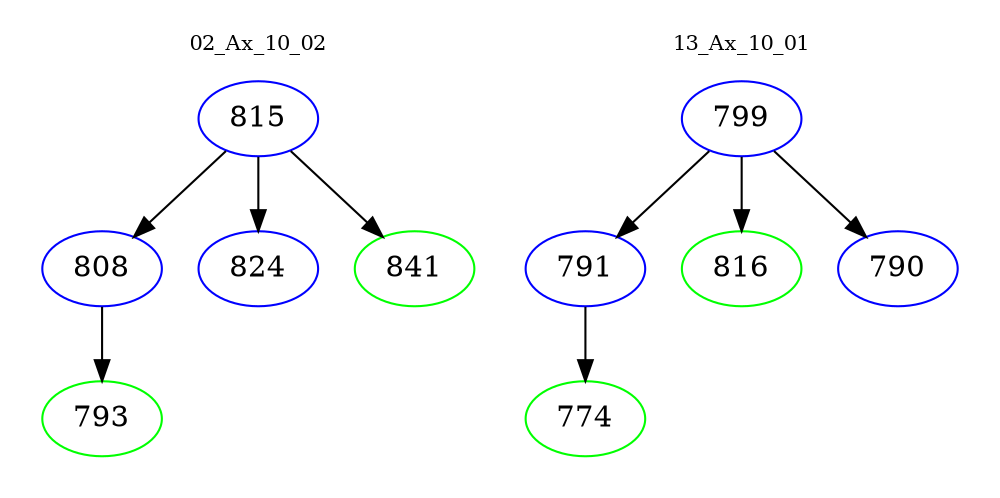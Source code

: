 digraph{
subgraph cluster_0 {
color = white
label = "02_Ax_10_02";
fontsize=10;
T0_815 [label="815", color="blue"]
T0_815 -> T0_808 [color="black"]
T0_808 [label="808", color="blue"]
T0_808 -> T0_793 [color="black"]
T0_793 [label="793", color="green"]
T0_815 -> T0_824 [color="black"]
T0_824 [label="824", color="blue"]
T0_815 -> T0_841 [color="black"]
T0_841 [label="841", color="green"]
}
subgraph cluster_1 {
color = white
label = "13_Ax_10_01";
fontsize=10;
T1_799 [label="799", color="blue"]
T1_799 -> T1_791 [color="black"]
T1_791 [label="791", color="blue"]
T1_791 -> T1_774 [color="black"]
T1_774 [label="774", color="green"]
T1_799 -> T1_816 [color="black"]
T1_816 [label="816", color="green"]
T1_799 -> T1_790 [color="black"]
T1_790 [label="790", color="blue"]
}
}
